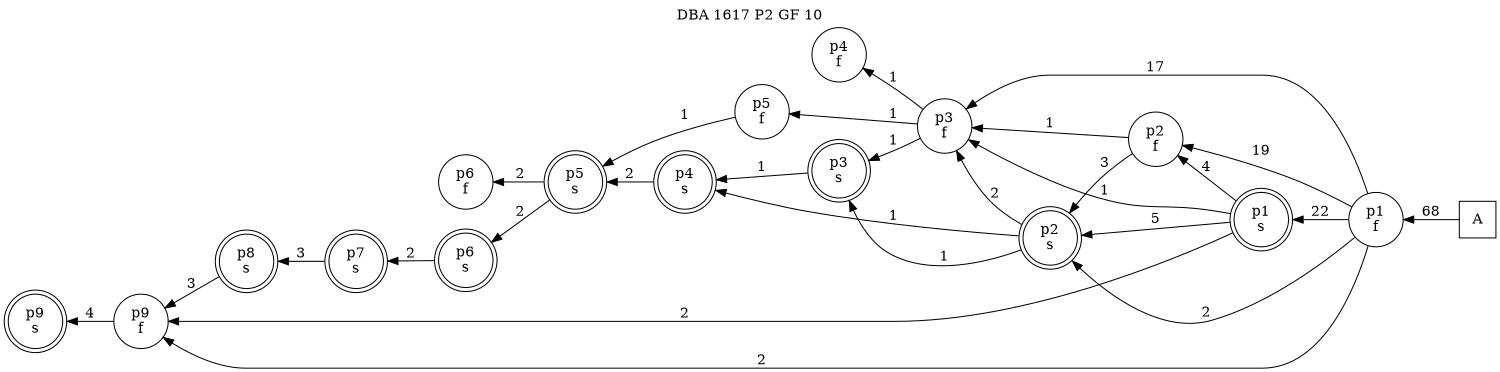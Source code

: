 digraph DBA_1617_P2_GF_10_GOOD {
labelloc="tl"
label= " DBA 1617 P2 GF 10 "
rankdir="RL";
graph [ size=" 10 , 10 !"]

"A" [shape="square" label="A"]
"p1_f" [shape="circle" label="p1
f"]
"p2_f" [shape="circle" label="p2
f"]
"p1_s" [shape="doublecircle" label="p1
s"]
"p2_s" [shape="doublecircle" label="p2
s"]
"p3_f" [shape="circle" label="p3
f"]
"p4_f" [shape="circle" label="p4
f"]
"p5_f" [shape="circle" label="p5
f"]
"p5_s" [shape="doublecircle" label="p5
s"]
"p6_f" [shape="circle" label="p6
f"]
"p3_s" [shape="doublecircle" label="p3
s"]
"p4_s" [shape="doublecircle" label="p4
s"]
"p6_s" [shape="doublecircle" label="p6
s"]
"p7_s" [shape="doublecircle" label="p7
s"]
"p8_s" [shape="doublecircle" label="p8
s"]
"p9_f" [shape="circle" label="p9
f"]
"p9_s" [shape="doublecircle" label="p9
s"]
"A" -> "p1_f" [ label=68]
"p1_f" -> "p2_f" [ label=19]
"p1_f" -> "p1_s" [ label=22]
"p1_f" -> "p2_s" [ label=2]
"p1_f" -> "p3_f" [ label=17]
"p1_f" -> "p9_f" [ label=2]
"p2_f" -> "p2_s" [ label=3]
"p2_f" -> "p3_f" [ label=1]
"p1_s" -> "p2_f" [ label=4]
"p1_s" -> "p2_s" [ label=5]
"p1_s" -> "p3_f" [ label=1]
"p1_s" -> "p9_f" [ label=2]
"p2_s" -> "p3_f" [ label=2]
"p2_s" -> "p3_s" [ label=1]
"p2_s" -> "p4_s" [ label=1]
"p3_f" -> "p4_f" [ label=1]
"p3_f" -> "p5_f" [ label=1]
"p3_f" -> "p3_s" [ label=1]
"p5_f" -> "p5_s" [ label=1]
"p5_s" -> "p6_f" [ label=2]
"p5_s" -> "p6_s" [ label=2]
"p3_s" -> "p4_s" [ label=1]
"p4_s" -> "p5_s" [ label=2]
"p6_s" -> "p7_s" [ label=2]
"p7_s" -> "p8_s" [ label=3]
"p8_s" -> "p9_f" [ label=3]
"p9_f" -> "p9_s" [ label=4]
}
